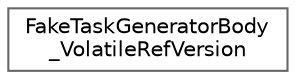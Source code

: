 digraph "类继承关系图"
{
 // LATEX_PDF_SIZE
  bgcolor="transparent";
  edge [fontname=Helvetica,fontsize=10,labelfontname=Helvetica,labelfontsize=10];
  node [fontname=Helvetica,fontsize=10,shape=box,height=0.2,width=0.4];
  rankdir="LR";
  Node0 [id="Node000000",label="FakeTaskGeneratorBody\l_VolatileRefVersion",height=0.2,width=0.4,color="grey40", fillcolor="white", style="filled",URL="$class_fake_task_generator_body___volatile_ref_version.html",tooltip=" "];
}
